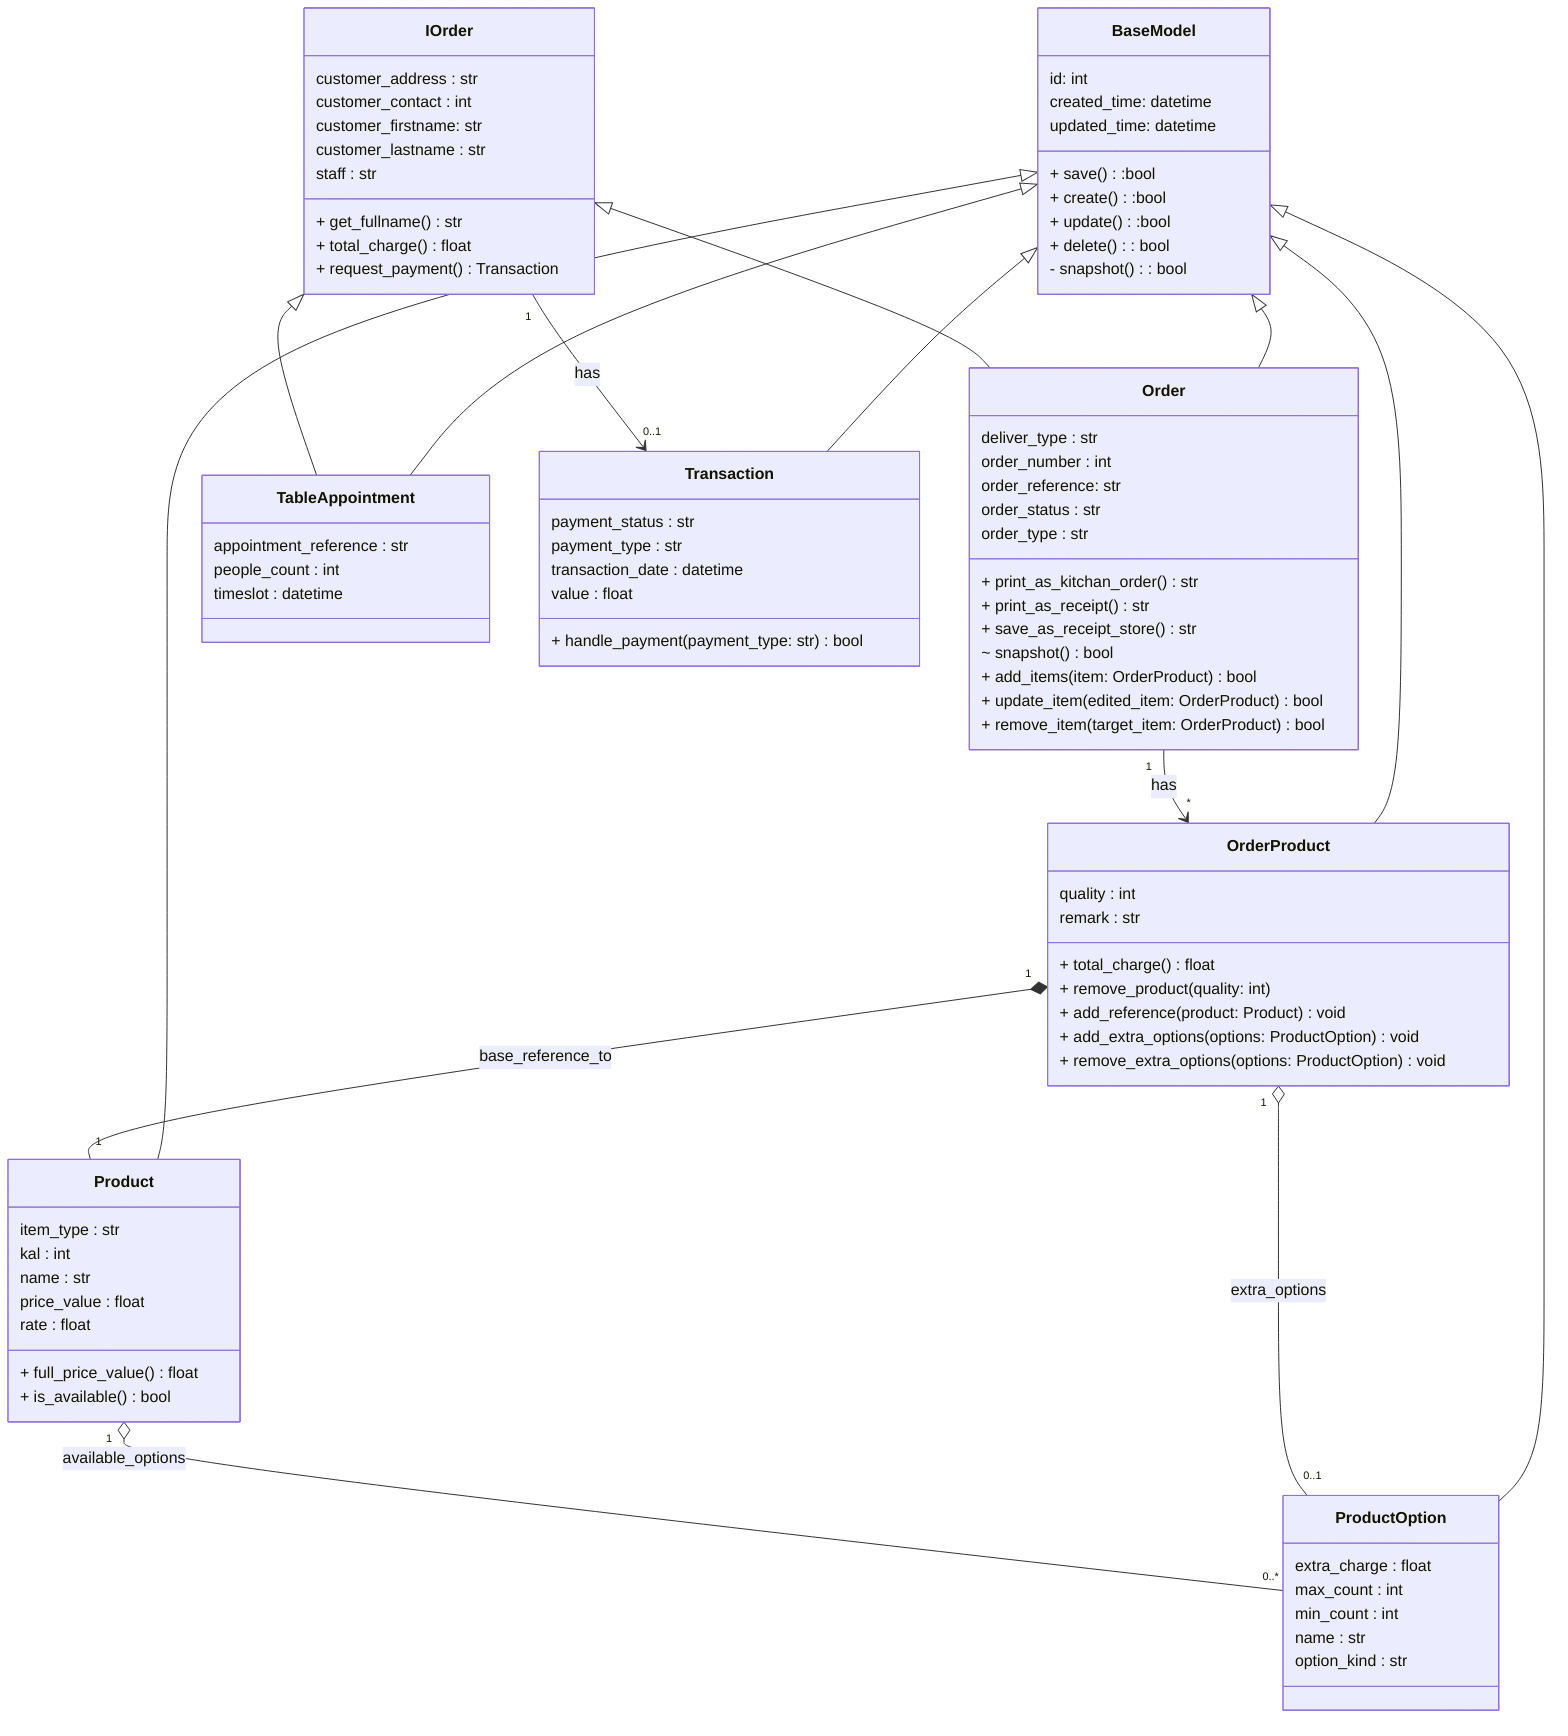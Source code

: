 classDiagram

  class BaseModel {
    id: int 
    created_time: datetime
    updated_time: datetime
    + save():bool
    + create():bool
    + update():bool
    + delete(): bool
    - snapshot(): bool
  }
  class IOrder {
    customer_address : str
    customer_contact : int
    customer_firstname: str
    customer_lastname : str
    + get_fullname() str
    staff : str
    + total_charge() float
    + request_payment() Transaction
  }
  class Order {
    deliver_type : str
    order_number : int
    order_reference: str
    order_status : str
    order_type : str
    + print_as_kitchan_order() str
    + print_as_receipt() str
    + save_as_receipt_store() str
    ~ snapshot() bool
    + add_items(item: OrderProduct) bool
    + update_item(edited_item: OrderProduct) bool
    + remove_item(target_item: OrderProduct) bool
  }
  
  class OrderProduct {
    quality : int
    remark : str
    + total_charge() float
    + remove_product(quality: int)
    + add_reference(product: Product) void
    + add_extra_options(options: ProductOption) void
    + remove_extra_options(options: ProductOption) void
  }
  class Product {
    item_type : str
    kal : int
    name : str
    price_value : float
    rate : float
    + full_price_value() float
    + is_available() bool
  }
  class ProductOption {
    extra_charge : float
    max_count : int
    min_count : int
    name : str
    option_kind : str
  }
  class TableAppointment {
    appointment_reference : str
    people_count : int
    timeslot : datetime
  }
  class Transaction {
    payment_status : str
    payment_type : str
    transaction_date : datetime
    value : float
    + handle_payment(payment_type: str) bool
  }

  BaseModel <|-- Order
  BaseModel <|-- OrderProduct
  BaseModel <|-- Product
  BaseModel <|-- ProductOption
  BaseModel <|-- Transaction
  BaseModel <|-- TableAppointment

  IOrder <|-- Order
  IOrder <|-- TableAppointment
  IOrder "1" --> "0..1" Transaction : has

  Order "1" --> "*"  OrderProduct : has

  OrderProduct "1" *-- "1" Product : base_reference_to
  OrderProduct "1" o-- "0..1" ProductOption : extra_options
  Product "1" o-- "0..*" ProductOption : available_options